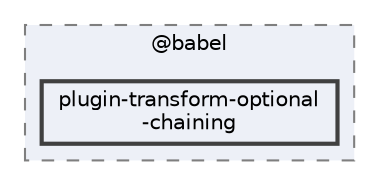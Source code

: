 digraph "pkiclassroomrescheduler/src/main/frontend/node_modules/@babel/plugin-transform-optional-chaining"
{
 // LATEX_PDF_SIZE
  bgcolor="transparent";
  edge [fontname=Helvetica,fontsize=10,labelfontname=Helvetica,labelfontsize=10];
  node [fontname=Helvetica,fontsize=10,shape=box,height=0.2,width=0.4];
  compound=true
  subgraph clusterdir_bc8070c8b402176472541bb6f0cba6df {
    graph [ bgcolor="#edf0f7", pencolor="grey50", label="@babel", fontname=Helvetica,fontsize=10 style="filled,dashed", URL="dir_bc8070c8b402176472541bb6f0cba6df.html",tooltip=""]
  dir_1a3cf5e348e1e0580681f62bcb879d8d [label="plugin-transform-optional\l-chaining", fillcolor="#edf0f7", color="grey25", style="filled,bold", URL="dir_1a3cf5e348e1e0580681f62bcb879d8d.html",tooltip=""];
  }
}
